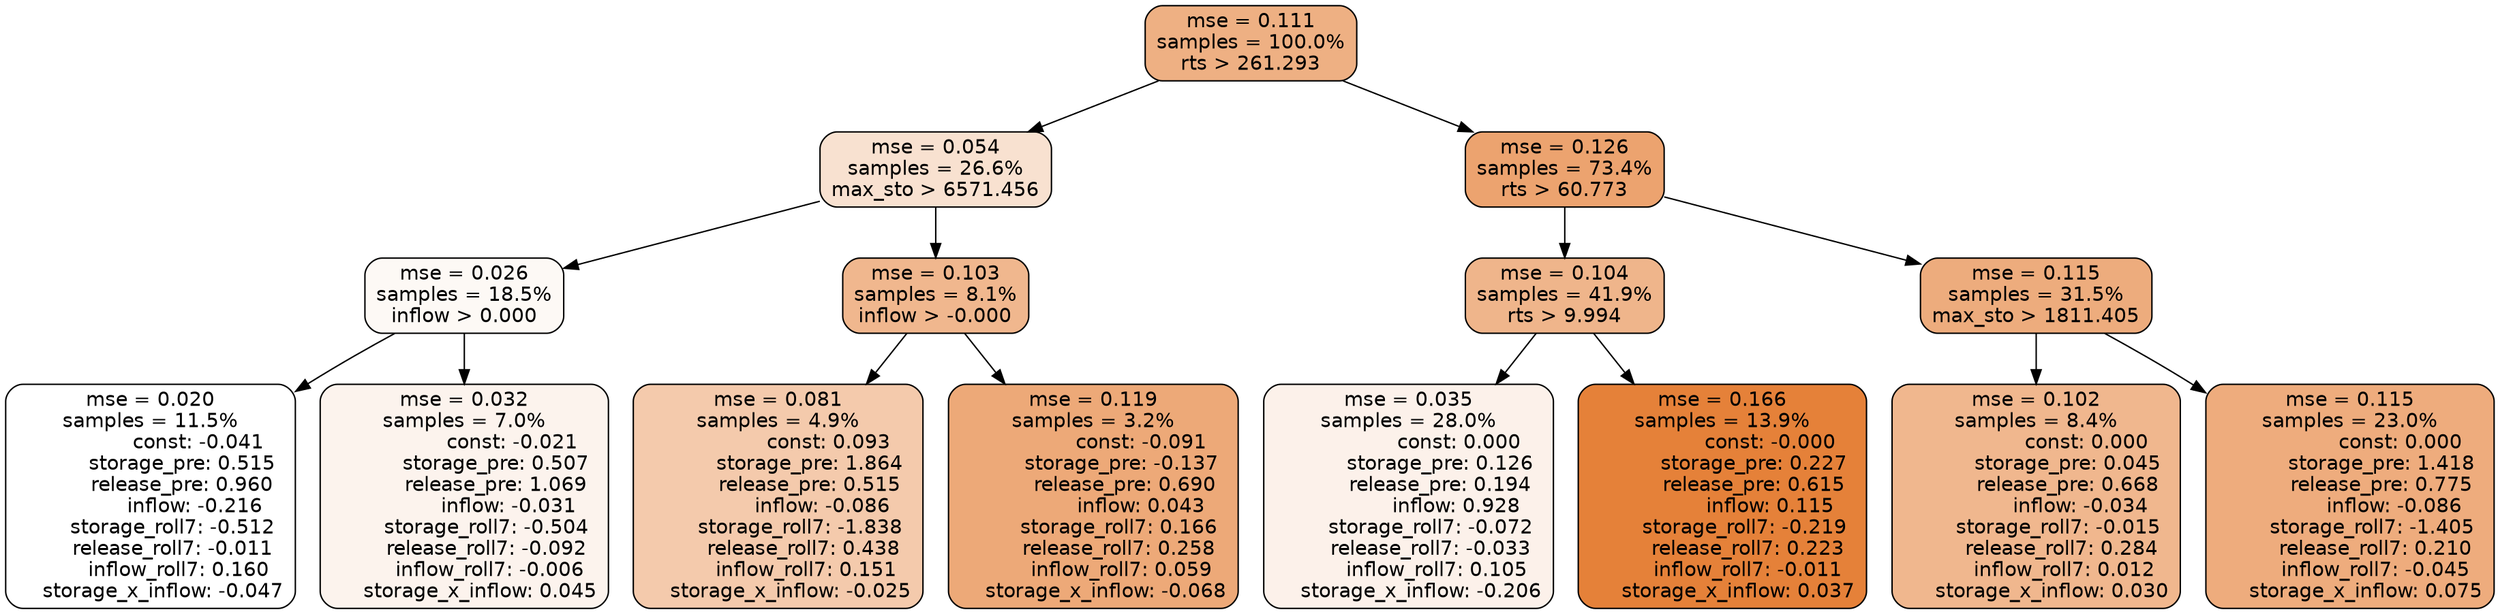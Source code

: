 digraph tree {
node [shape=rectangle, style="filled, rounded", color="black", fontname=helvetica] ;
edge [fontname=helvetica] ;
	"0" [label="mse = 0.111
samples = 100.0%
rts > 261.293", fillcolor="#eeb083"]
	"8" [label="mse = 0.054
samples = 26.6%
max_sto > 6571.456", fillcolor="#f8e1d0"]
	"1" [label="mse = 0.126
samples = 73.4%
rts > 60.773", fillcolor="#eca36f"]
	"9" [label="mse = 0.026
samples = 18.5%
inflow > 0.000", fillcolor="#fdf9f5"]
	"12" [label="mse = 0.103
samples = 8.1%
inflow > -0.000", fillcolor="#f0b78e"]
	"2" [label="mse = 0.104
samples = 41.9%
rts > 9.994", fillcolor="#efb58b"]
	"5" [label="mse = 0.115
samples = 31.5%
max_sto > 1811.405", fillcolor="#edac7d"]
	"10" [label="mse = 0.020
samples = 11.5%
               const: -0.041
          storage_pre: 0.515
          release_pre: 0.960
              inflow: -0.216
       storage_roll7: -0.512
       release_roll7: -0.011
         inflow_roll7: 0.160
    storage_x_inflow: -0.047", fillcolor="#ffffff"]
	"11" [label="mse = 0.032
samples = 7.0%
               const: -0.021
          storage_pre: 0.507
          release_pre: 1.069
              inflow: -0.031
       storage_roll7: -0.504
       release_roll7: -0.092
        inflow_roll7: -0.006
     storage_x_inflow: 0.045", fillcolor="#fcf3ed"]
	"13" [label="mse = 0.081
samples = 4.9%
                const: 0.093
          storage_pre: 1.864
          release_pre: 0.515
              inflow: -0.086
       storage_roll7: -1.838
        release_roll7: 0.438
         inflow_roll7: 0.151
    storage_x_inflow: -0.025", fillcolor="#f4caac"]
	"14" [label="mse = 0.119
samples = 3.2%
               const: -0.091
         storage_pre: -0.137
          release_pre: 0.690
               inflow: 0.043
        storage_roll7: 0.166
        release_roll7: 0.258
         inflow_roll7: 0.059
    storage_x_inflow: -0.068", fillcolor="#eda978"]
	"3" [label="mse = 0.035
samples = 28.0%
                const: 0.000
          storage_pre: 0.126
          release_pre: 0.194
               inflow: 0.928
       storage_roll7: -0.072
       release_roll7: -0.033
         inflow_roll7: 0.105
    storage_x_inflow: -0.206", fillcolor="#fcf1ea"]
	"4" [label="mse = 0.166
samples = 13.9%
               const: -0.000
          storage_pre: 0.227
          release_pre: 0.615
               inflow: 0.115
       storage_roll7: -0.219
        release_roll7: 0.223
        inflow_roll7: -0.011
     storage_x_inflow: 0.037", fillcolor="#e58139"]
	"7" [label="mse = 0.102
samples = 8.4%
                const: 0.000
          storage_pre: 0.045
          release_pre: 0.668
              inflow: -0.034
       storage_roll7: -0.015
        release_roll7: 0.284
         inflow_roll7: 0.012
     storage_x_inflow: 0.030", fillcolor="#f0b78e"]
	"6" [label="mse = 0.115
samples = 23.0%
                const: 0.000
          storage_pre: 1.418
          release_pre: 0.775
              inflow: -0.086
       storage_roll7: -1.405
        release_roll7: 0.210
        inflow_roll7: -0.045
     storage_x_inflow: 0.075", fillcolor="#eeac7d"]

	"0" -> "1"
	"0" -> "8"
	"8" -> "9"
	"8" -> "12"
	"1" -> "2"
	"1" -> "5"
	"9" -> "10"
	"9" -> "11"
	"12" -> "13"
	"12" -> "14"
	"2" -> "3"
	"2" -> "4"
	"5" -> "6"
	"5" -> "7"
}
